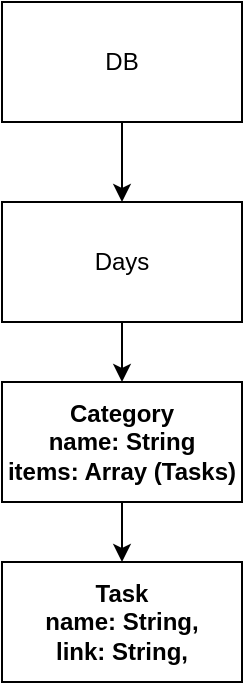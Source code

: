 <mxfile version="14.7.0" type="device"><diagram id="xRMRN3PR7pJCeztMgAHx" name="Page-1"><mxGraphModel dx="1422" dy="762" grid="1" gridSize="10" guides="1" tooltips="1" connect="1" arrows="1" fold="1" page="1" pageScale="1" pageWidth="850" pageHeight="1100" math="0" shadow="0"><root><mxCell id="0"/><mxCell id="1" parent="0"/><mxCell id="xPAIihzzeYy6wMGizYM6-1" value="" style="edgeStyle=orthogonalEdgeStyle;rounded=0;orthogonalLoop=1;jettySize=auto;html=1;" edge="1" parent="1" source="mIy4e_JDHUrvRMCyVogs-1" target="mIy4e_JDHUrvRMCyVogs-6"><mxGeometry relative="1" as="geometry"/></mxCell><mxCell id="mIy4e_JDHUrvRMCyVogs-1" value="DB" style="rounded=0;whiteSpace=wrap;html=1;" parent="1" vertex="1"><mxGeometry x="365" y="20" width="120" height="60" as="geometry"/></mxCell><mxCell id="xPAIihzzeYy6wMGizYM6-6" value="" style="edgeStyle=orthogonalEdgeStyle;rounded=0;orthogonalLoop=1;jettySize=auto;html=1;" edge="1" parent="1" source="mIy4e_JDHUrvRMCyVogs-4" target="xPAIihzzeYy6wMGizYM6-5"><mxGeometry relative="1" as="geometry"/></mxCell><mxCell id="mIy4e_JDHUrvRMCyVogs-4" value="Category&lt;br&gt;name: String&lt;br&gt;items: Array (Tasks)" style="rounded=0;whiteSpace=wrap;html=1;fontStyle=1" parent="1" vertex="1"><mxGeometry x="365" y="210" width="120" height="60" as="geometry"/></mxCell><mxCell id="xPAIihzzeYy6wMGizYM6-2" value="" style="edgeStyle=orthogonalEdgeStyle;rounded=0;orthogonalLoop=1;jettySize=auto;html=1;" edge="1" parent="1" source="mIy4e_JDHUrvRMCyVogs-6" target="mIy4e_JDHUrvRMCyVogs-4"><mxGeometry relative="1" as="geometry"/></mxCell><mxCell id="mIy4e_JDHUrvRMCyVogs-6" value="Days" style="rounded=0;whiteSpace=wrap;html=1;" parent="1" vertex="1"><mxGeometry x="365" y="120" width="120" height="60" as="geometry"/></mxCell><mxCell id="xPAIihzzeYy6wMGizYM6-5" value="Task&lt;br&gt;name: String,&lt;br&gt;link: String,&lt;br&gt;" style="whiteSpace=wrap;html=1;rounded=0;fontStyle=1;" vertex="1" parent="1"><mxGeometry x="365" y="300" width="120" height="60" as="geometry"/></mxCell></root></mxGraphModel></diagram></mxfile>